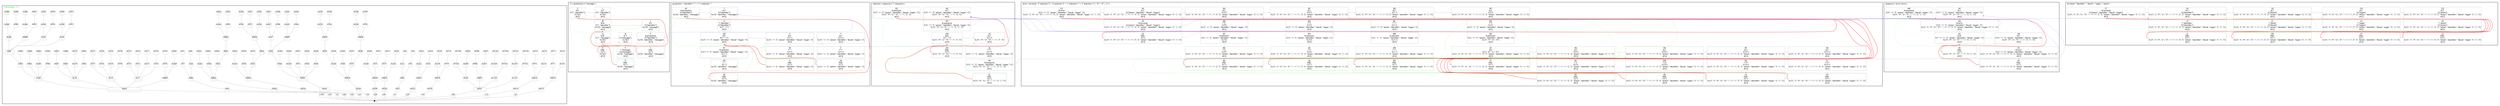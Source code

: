 digraph G {
  fontname = Menlo
  fontsize = 10
  node [fontname = Menlo, fontsize = 10, color = gray, height = 0, width = 0, margin= 0.04]
  edge [fontname = Menlo, fontsize = 10, color = gray, arrowsize = 0.3]
  graph [ranksep = 0.1]
  rankdir = "TB"
  subgraph GSS {
    cluster = true
    label = <↵whitespace··:·/\...> fontcolor = green
    labeljust = l
    node [shape = box, style = rounded, height = 0]
    AD10 [label = <AD10<br/><font color="gray" point-size="8.0"> 11</font>>]
    AD10 -> L8
    AD14 [label = <AD14<br/><font color="gray" point-size="8.0"> 15</font>>]
    AD14 -> L12
    AD18 [label = <AD18<br/><font color="gray" point-size="8.0"> 19</font>>]
    AD18 -> L16
    AD2 [label = <AD2<br/><font color="gray" point-size="8.0"> 3</font>>]
    AD2 -> L0
    AD22 [label = <AD22<br/><font color="gray" point-size="8.0"> 23</font>>]
    AD22 -> L20
    AD26 [label = <AD26<br/><font color="gray" point-size="8.0"> 27</font>>]
    AD26 -> L24
    AD30 [label = <AD30<br/><font color="gray" point-size="8.0"> 31</font>>]
    AD30 -> L28
    AD34 [label = <AD34<br/><font color="gray" point-size="8.0"> 37, 40</font>>]
    AD34 -> L32
    AD43 [label = <AD43<br/><font color="gray" point-size="8.0"> 44, 49, 50, 51</font>>]
    AD43 -> L41
    AD54 [label = <AD54<br/><font color="gray" point-size="8.0"> 55, 59</font>>]
    AD54 -> L52
    AD6 [label = <AD6<br/><font color="gray" point-size="8.0"> 7</font>>]
    AD6 -> L4
    AD62 [label = <AD62<br/><font color="gray" point-size="8.0"> 63, 66</font>>]
    AD62 -> L60
    AD69 [label = <AD69<br/><font color="gray" point-size="8.0"> 70, 72, 73, 74, 76, 77, 78, 80, 81, 82, 84, 85, 94</font>>]
    AD69 -> L67
    AD97 [label = <AD97<br/><font color="gray" point-size="8.0"> 98, 100, 102, 104</font>>]
    AD97 -> L95
    AL101 [label = <AL101<br/><font color="gray" point-size="8.0"> 102</font>>]
    AL101 -> AD97
    AL103 [label = <AL103<br/><font color="gray" point-size="8.0"> 104</font>>]
    AL103 -> AD97
    AL47 [label = <AL47<br/><font color="gray" point-size="8.0"> 48</font>>]
    AL47 -> CE45
    AL71 [label = <AL71<br/><font color="gray" point-size="8.0"> 72, 73, 74</font>>]
    AL71 -> AD69
    AL75 [label = <AL75<br/><font color="gray" point-size="8.0"> 76, 77, 78</font>>]
    AL75 -> AD69
    AL79 [label = <AL79<br/><font color="gray" point-size="8.0"> 80, 81, 82</font>>]
    AL79 -> AD69
    AL83 [label = <AL83<br/><font color="gray" point-size="8.0"> 84, 85, 94</font>>]
    AL83 -> AD69
    AL88 [label = <AL88<br/><font color="gray" point-size="8.0"> 89</font>>]
    AL88 -> CE86
    AL90 [label = <AL90<br/><font color="gray" point-size="8.0"> 91</font>>]
    AL90 -> CE86
    AL92 [label = <AL92<br/><font color="gray" point-size="8.0"> 93</font>>]
    AL92 -> CE86
    AL99 [label = <AL99<br/><font color="gray" point-size="8.0"> 100</font>>]
    AL99 -> AD97
    AM10 [label = <AM10<br/><font color="gray" point-size="8.0"> 11</font>>]
    AM10 -> AD10
    AM14 [label = <AM14<br/><font color="gray" point-size="8.0"> 15</font>>]
    AM14 -> AD14
    AM18 [label = <AM18<br/><font color="gray" point-size="8.0"> 19</font>>]
    AM18 -> AD18
    AM2 [label = <AM2<br/><font color="gray" point-size="8.0"> 3</font>>]
    AM2 -> AD2
    AM22 [label = <AM22<br/><font color="gray" point-size="8.0"> 23</font>>]
    AM22 -> AD22
    AM26 [label = <AM26<br/><font color="gray" point-size="8.0"> 27</font>>]
    AM26 -> AD26
    AM30 [label = <AM30<br/><font color="gray" point-size="8.0"> 31</font>>]
    AM30 -> AD30
    AM34 [label = <AM34<br/><font color="gray" point-size="8.0"> 37, 40</font>>]
    AM34 -> AD34
    AM35 [label = <AM35<br/><font color="gray" point-size="8.0"> 36</font>>]
    AM35 -> BI35
    AM38 [label = <AM38<br/><font color="gray" point-size="8.0"> 39</font>>]
    AM38 -> BI38
    AM43 [label = <AM43<br/><font color="gray" point-size="8.0"> 44, 49, 50, 51</font>>]
    AM43 -> AD43
    AM45 [label = <AM45<br/><font color="gray" point-size="8.0"> 46</font>>]
    AM45 -> CE45
    AM54 [label = <AM54<br/><font color="gray" point-size="8.0"> 55, 59</font>>]
    AM54 -> AD54
    AM56 [label = <AM56<br/><font color="gray" point-size="8.0"> 57, 58</font>>]
    AM56 -> BI56
    AM6 [label = <AM6<br/><font color="gray" point-size="8.0"> 7</font>>]
    AM6 -> AD6
    AM62 [label = <AM62<br/><font color="gray" point-size="8.0"> 63, 66</font>>]
    AM62 -> AD62
    AM64 [label = <AM64<br/><font color="gray" point-size="8.0"> 65</font>>]
    AM64 -> BI64
    AM69 [label = <AM69<br/><font color="gray" point-size="8.0"> 70</font>>]
    AM69 -> AD69
    AM86 [label = <AM86<br/><font color="gray" point-size="8.0"> 87</font>>]
    AM86 -> CE86
    AM97 [label = <AM97<br/><font color="gray" point-size="8.0"> 98</font>>]
    AM97 -> AD97
    AT100 [label = <AT100<br/><font color="gray" point-size="8.0"> </font>>]
    AT100 -> AL99
    AT102 [label = <AT102<br/><font color="gray" point-size="8.0"> </font>>]
    AT102 -> AL101
    AT104 [label = <AT104<br/><font color="gray" point-size="8.0"> </font>>]
    AT104 -> AL103
    AT11 [label = <AT11<br/><font color="gray" point-size="8.0"> </font>>]
    AT11 -> AM10
    AT15 [label = <AT15<br/><font color="gray" point-size="8.0"> </font>>]
    AT15 -> AM14
    AT19 [label = <AT19<br/><font color="gray" point-size="8.0"> </font>>]
    AT19 -> AM18
    AT23 [label = <AT23<br/><font color="gray" point-size="8.0"> </font>>]
    AT23 -> AM22
    AT27 [label = <AT27<br/><font color="gray" point-size="8.0"> </font>>]
    AT27 -> AM26
    AT3 [label = <AT3<br/><font color="gray" point-size="8.0"> </font>>]
    AT3 -> AM2
    AT31 [label = <AT31<br/><font color="gray" point-size="8.0"> </font>>]
    AT31 -> AM30
    AT36 [label = <AT36<br/><font color="gray" point-size="8.0"> </font>>]
    AT36 -> AM35
    AT37 [label = <AT37<br/><font color="gray" point-size="8.0"> 40</font>>]
    AT37 -> AM34
    AT39 [label = <AT39<br/><font color="gray" point-size="8.0"> </font>>]
    AT39 -> AM38
    AT40 [label = <AT40<br/><font color="gray" point-size="8.0"> </font>>]
    AT40 -> AM34
    AT44 [label = <AT44<br/><font color="gray" point-size="8.0"> 49</font>>]
    AT44 -> AM43
    AT46 [label = <AT46<br/><font color="gray" point-size="8.0"> </font>>]
    AT46 -> AM45
    AT48 [label = <AT48<br/><font color="gray" point-size="8.0"> </font>>]
    AT48 -> AL47
    AT49 [label = <AT49<br/><font color="gray" point-size="8.0"> 50</font>>]
    AT49 -> AM43
    AT50 [label = <AT50<br/><font color="gray" point-size="8.0"> 51</font>>]
    AT50 -> AM43
    AT51 [label = <AT51<br/><font color="gray" point-size="8.0"> </font>>]
    AT51 -> AM43
    AT55 [label = <AT55<br/><font color="gray" point-size="8.0"> 59</font>>]
    AT55 -> AM54
    AT57 [label = <AT57<br/><font color="gray" point-size="8.0"> 58</font>>]
    AT57 -> AM56
    AT58 [label = <AT58<br/><font color="gray" point-size="8.0"> </font>>]
    AT58 -> AM56
    AT59 [label = <AT59<br/><font color="gray" point-size="8.0"> </font>>]
    AT59 -> AM54
    AT63 [label = <AT63<br/><font color="gray" point-size="8.0"> 66</font>>]
    AT63 -> AM62
    AT65 [label = <AT65<br/><font color="gray" point-size="8.0"> </font>>]
    AT65 -> AM64
    AT66 [label = <AT66<br/><font color="gray" point-size="8.0"> </font>>]
    AT66 -> AM62
    AT7 [label = <AT7<br/><font color="gray" point-size="8.0"> </font>>]
    AT7 -> AM6
    AT70 [label = <AT70<br/><font color="gray" point-size="8.0"> </font>>]
    AT70 -> AM69
    AT72 [label = <AT72<br/><font color="gray" point-size="8.0"> 73</font>>]
    AT72 -> AL71
    AT73 [label = <AT73<br/><font color="gray" point-size="8.0"> 74</font>>]
    AT73 -> AL71
    AT74 [label = <AT74<br/><font color="gray" point-size="8.0"> </font>>]
    AT74 -> AL71
    AT76 [label = <AT76<br/><font color="gray" point-size="8.0"> 77</font>>]
    AT76 -> AL75
    AT77 [label = <AT77<br/><font color="gray" point-size="8.0"> 78</font>>]
    AT77 -> AL75
    AT78 [label = <AT78<br/><font color="gray" point-size="8.0"> </font>>]
    AT78 -> AL75
    AT80 [label = <AT80<br/><font color="gray" point-size="8.0"> 81</font>>]
    AT80 -> AL79
    AT81 [label = <AT81<br/><font color="gray" point-size="8.0"> 82</font>>]
    AT81 -> AL79
    AT82 [label = <AT82<br/><font color="gray" point-size="8.0"> </font>>]
    AT82 -> AL79
    AT84 [label = <AT84<br/><font color="gray" point-size="8.0"> 85</font>>]
    AT84 -> AL83
    AT85 [label = <AT85<br/><font color="gray" point-size="8.0"> 94</font>>]
    AT85 -> AL83
    AT87 [label = <AT87<br/><font color="gray" point-size="8.0"> </font>>]
    AT87 -> AM86
    AT89 [label = <AT89<br/><font color="gray" point-size="8.0"> </font>>]
    AT89 -> AL88
    AT91 [label = <AT91<br/><font color="gray" point-size="8.0"> </font>>]
    AT91 -> AL90
    AT93 [label = <AT93<br/><font color="gray" point-size="8.0"> </font>>]
    AT93 -> AL92
    AT94 [label = <AT94<br/><font color="gray" point-size="8.0"> </font>>]
    AT94 -> AL83
    AT98 [label = <AT98<br/><font color="gray" point-size="8.0"> </font>>]
    AT98 -> AM97
    AU10 [label = <AU10<br/><font color="gray" point-size="8.0"> 11</font>>]
    AU10 -> AM10
    AU101 [label = <AU101<br/><font color="gray" point-size="8.0"> 102</font>>]
    AU101 -> AL101
    AU103 [label = <AU103<br/><font color="gray" point-size="8.0"> 104</font>>]
    AU103 -> AL103
    AU14 [label = <AU14<br/><font color="gray" point-size="8.0"> 15</font>>]
    AU14 -> AM14
    AU18 [label = <AU18<br/><font color="gray" point-size="8.0"> 19</font>>]
    AU18 -> AM18
    AU2 [label = <AU2<br/><font color="gray" point-size="8.0"> 3</font>>]
    AU2 -> AM2
    AU22 [label = <AU22<br/><font color="gray" point-size="8.0"> 23</font>>]
    AU22 -> AM22
    AU26 [label = <AU26<br/><font color="gray" point-size="8.0"> 27</font>>]
    AU26 -> AM26
    AU30 [label = <AU30<br/><font color="gray" point-size="8.0"> 31</font>>]
    AU30 -> AM30
    AU34 [label = <AU34<br/><font color="gray" point-size="8.0"> 37</font>>]
    AU34 -> AM34
    AU35 [label = <AU35<br/><font color="gray" point-size="8.0"> 36</font>>]
    AU35 -> AM35
    AU38 [label = <AU38<br/><font color="gray" point-size="8.0"> 39</font>>]
    AU38 -> AM38
    AU43 [label = <AU43<br/><font color="gray" point-size="8.0"> 44</font>>]
    AU43 -> AM43
    AU45 [label = <AU45<br/><font color="gray" point-size="8.0"> 46</font>>]
    AU45 -> AM45
    AU47 [label = <AU47<br/><font color="gray" point-size="8.0"> 48</font>>]
    AU47 -> AL47
    AU54 [label = <AU54<br/><font color="gray" point-size="8.0"> 55</font>>]
    AU54 -> AM54
    AU56 [label = <AU56<br/><font color="gray" point-size="8.0"> 57</font>>]
    AU56 -> AM56
    AU6 [label = <AU6<br/><font color="gray" point-size="8.0"> 7</font>>]
    AU6 -> AM6
    AU62 [label = <AU62<br/><font color="gray" point-size="8.0"> 63</font>>]
    AU62 -> AM62
    AU64 [label = <AU64<br/><font color="gray" point-size="8.0"> 65</font>>]
    AU64 -> AM64
    AU69 [label = <AU69<br/><font color="gray" point-size="8.0"> 70</font>>]
    AU69 -> AM69
    AU71 [label = <AU71<br/><font color="gray" point-size="8.0"> 72</font>>]
    AU71 -> AL71
    AU75 [label = <AU75<br/><font color="gray" point-size="8.0"> 76</font>>]
    AU75 -> AL75
    AU79 [label = <AU79<br/><font color="gray" point-size="8.0"> 80</font>>]
    AU79 -> AL79
    AU83 [label = <AU83<br/><font color="gray" point-size="8.0"> 84</font>>]
    AU83 -> AL83
    AU86 [label = <AU86<br/><font color="gray" point-size="8.0"> 87</font>>]
    AU86 -> AM86
    AU88 [label = <AU88<br/><font color="gray" point-size="8.0"> 89</font>>]
    AU88 -> AL88
    AU90 [label = <AU90<br/><font color="gray" point-size="8.0"> 91</font>>]
    AU90 -> AL90
    AU92 [label = <AU92<br/><font color="gray" point-size="8.0"> 93</font>>]
    AU92 -> AL92
    AU97 [label = <AU97<br/><font color="gray" point-size="8.0"> 98</font>>]
    AU97 -> AM97
    AU99 [label = <AU99<br/><font color="gray" point-size="8.0"> 100</font>>]
    AU99 -> AL99
    AZ10 [label = <AZ10<br/><font color="gray" point-size="8.0"> 11</font>>]
    AZ10 -> AU10
    AZ100 [label = <AZ100<br/><font color="gray" point-size="8.0"> </font>>]
    AZ100 -> AT100
    AZ101 [label = <AZ101<br/><font color="gray" point-size="8.0"> 102</font>>]
    AZ101 -> AU101
    AZ102 [label = <AZ102<br/><font color="gray" point-size="8.0"> </font>>]
    AZ102 -> AT102
    AZ103 [label = <AZ103<br/><font color="gray" point-size="8.0"> 104</font>>]
    AZ103 -> AU103
    AZ104 [label = <AZ104<br/><font color="gray" point-size="8.0"> </font>>]
    AZ104 -> AT104
    AZ11 [label = <AZ11<br/><font color="gray" point-size="8.0"> </font>>]
    AZ11 -> AT11
    AZ14 [label = <AZ14<br/><font color="gray" point-size="8.0"> 15</font>>]
    AZ14 -> AU14
    AZ15 [label = <AZ15<br/><font color="gray" point-size="8.0"> </font>>]
    AZ15 -> AT15
    AZ18 [label = <AZ18<br/><font color="gray" point-size="8.0"> 19</font>>]
    AZ18 -> AU18
    AZ19 [label = <AZ19<br/><font color="gray" point-size="8.0"> </font>>]
    AZ19 -> AT19
    AZ2 [label = <AZ2<br/><font color="gray" point-size="8.0"> 3</font>>]
    AZ2 -> AU2
    AZ22 [label = <AZ22<br/><font color="gray" point-size="8.0"> 23</font>>]
    AZ22 -> AU22
    AZ23 [label = <AZ23<br/><font color="gray" point-size="8.0"> </font>>]
    AZ23 -> AT23
    AZ26 [label = <AZ26<br/><font color="gray" point-size="8.0"> 27</font>>]
    AZ26 -> AU26
    AZ27 [label = <AZ27<br/><font color="gray" point-size="8.0"> </font>>]
    AZ27 -> AT27
    AZ3 [label = <AZ3<br/><font color="gray" point-size="8.0"> </font>>]
    AZ3 -> AT3
    AZ30 [label = <AZ30<br/><font color="gray" point-size="8.0"> 31</font>>]
    AZ30 -> AU30
    AZ31 [label = <AZ31<br/><font color="gray" point-size="8.0"> </font>>]
    AZ31 -> AT31
    AZ34 [label = <AZ34<br/><font color="gray" point-size="8.0"> </font>>]
    AZ34 -> AU34
    AZ35 [label = <AZ35<br/><font color="gray" point-size="8.0"> 36</font>>]
    AZ35 -> AU35
    AZ36 [label = <AZ36<br/><font color="gray" point-size="8.0"> </font>>]
    AZ36 -> AT36
    AZ37 [label = <AZ37<br/><font color="gray" point-size="8.0"> </font>>]
    AZ37 -> AT37
    AZ38 [label = <AZ38<br/><font color="gray" point-size="8.0"> 39</font>>]
    AZ38 -> AU38
    AZ39 [label = <AZ39<br/><font color="gray" point-size="8.0"> </font>>]
    AZ39 -> AT39
    AZ40 [label = <AZ40<br/><font color="gray" point-size="8.0"> </font>>]
    AZ40 -> AT40
    AZ43 [label = <AZ43<br/><font color="gray" point-size="8.0"> 44</font>>]
    AZ43 -> AU43
    AZ44 [label = <AZ44<br/><font color="gray" point-size="8.0"> </font>>]
    AZ44 -> AT44
    AZ45 [label = <AZ45<br/><font color="gray" point-size="8.0"> 46</font>>]
    AZ45 -> AU45
    AZ46 [label = <AZ46<br/><font color="gray" point-size="8.0"> </font>>]
    AZ46 -> AT46
    AZ47 [label = <AZ47<br/><font color="gray" point-size="8.0"> 48</font>>]
    AZ47 -> AU47
    AZ48 [label = <AZ48<br/><font color="gray" point-size="8.0"> </font>>]
    AZ48 -> AT48
    AZ49 [label = <AZ49<br/><font color="gray" point-size="8.0"> 50</font>>]
    AZ49 -> AT49
    AZ50 [label = <AZ50<br/><font color="gray" point-size="8.0"> 51</font>>]
    AZ50 -> AT50
    AZ51 [label = <AZ51<br/><font color="gray" point-size="8.0"> </font>>]
    AZ51 -> AT51
    AZ54 [label = <AZ54<br/><font color="gray" point-size="8.0"> 55</font>>]
    AZ54 -> AU54
    AZ55 [label = <AZ55<br/><font color="gray" point-size="8.0"> </font>>]
    AZ55 -> AT55
    AZ56 [label = <AZ56<br/><font color="gray" point-size="8.0"> 57</font>>]
    AZ56 -> AU56
    AZ57 [label = <AZ57<br/><font color="gray" point-size="8.0"> 58</font>>]
    AZ57 -> AT57
    AZ58 [label = <AZ58<br/><font color="gray" point-size="8.0"> </font>>]
    AZ58 -> AT58
    AZ59 [label = <AZ59<br/><font color="gray" point-size="8.0"> </font>>]
    AZ59 -> AT59
    AZ6 [label = <AZ6<br/><font color="gray" point-size="8.0"> 7</font>>]
    AZ6 -> AU6
    AZ62 [label = <AZ62<br/><font color="gray" point-size="8.0"> 63</font>>]
    AZ62 -> AU62
    AZ63 [label = <AZ63<br/><font color="gray" point-size="8.0"> </font>>]
    AZ63 -> AT63
    AZ64 [label = <AZ64<br/><font color="gray" point-size="8.0"> 65</font>>]
    AZ64 -> AU64
    AZ65 [label = <AZ65<br/><font color="gray" point-size="8.0"> </font>>]
    AZ65 -> AT65
    AZ66 [label = <AZ66<br/><font color="gray" point-size="8.0"> </font>>]
    AZ66 -> AT66
    AZ69 [label = <AZ69<br/><font color="gray" point-size="8.0"> 70</font>>]
    AZ69 -> AU69
    AZ7 [label = <AZ7<br/><font color="gray" point-size="8.0"> </font>>]
    AZ7 -> AT7
    AZ70 [label = <AZ70<br/><font color="gray" point-size="8.0"> </font>>]
    AZ70 -> AT70
    AZ71 [label = <AZ71<br/><font color="gray" point-size="8.0"> 72</font>>]
    AZ71 -> AU71
    AZ72 [label = <AZ72<br/><font color="gray" point-size="8.0"> 73</font>>]
    AZ72 -> AT72
    AZ73 [label = <AZ73<br/><font color="gray" point-size="8.0"> 74</font>>]
    AZ73 -> AT73
    AZ74 [label = <AZ74<br/><font color="gray" point-size="8.0"> </font>>]
    AZ74 -> AT74
    AZ75 [label = <AZ75<br/><font color="gray" point-size="8.0"> 76</font>>]
    AZ75 -> AU75
    AZ76 [label = <AZ76<br/><font color="gray" point-size="8.0"> 77</font>>]
    AZ76 -> AT76
    AZ77 [label = <AZ77<br/><font color="gray" point-size="8.0"> 78</font>>]
    AZ77 -> AT77
    AZ78 [label = <AZ78<br/><font color="gray" point-size="8.0"> </font>>]
    AZ78 -> AT78
    AZ79 [label = <AZ79<br/><font color="gray" point-size="8.0"> 80</font>>]
    AZ79 -> AU79
    AZ80 [label = <AZ80<br/><font color="gray" point-size="8.0"> 81</font>>]
    AZ80 -> AT80
    AZ81 [label = <AZ81<br/><font color="gray" point-size="8.0"> 82</font>>]
    AZ81 -> AT81
    AZ82 [label = <AZ82<br/><font color="gray" point-size="8.0"> </font>>]
    AZ82 -> AT82
    AZ83 [label = <AZ83<br/><font color="gray" point-size="8.0"> 84</font>>]
    AZ83 -> AU83
    AZ84 [label = <AZ84<br/><font color="gray" point-size="8.0"> 85</font>>]
    AZ84 -> AT84
    AZ85 [label = <AZ85<br/><font color="gray" point-size="8.0"> </font>>]
    AZ85 -> AT85
    AZ86 [label = <AZ86<br/><font color="gray" point-size="8.0"> 87</font>>]
    AZ86 -> AU86
    AZ87 [label = <AZ87<br/><font color="gray" point-size="8.0"> </font>>]
    AZ87 -> AT87
    AZ88 [label = <AZ88<br/><font color="gray" point-size="8.0"> 89</font>>]
    AZ88 -> AU88
    AZ89 [label = <AZ89<br/><font color="gray" point-size="8.0"> </font>>]
    AZ89 -> AT89
    AZ90 [label = <AZ90<br/><font color="gray" point-size="8.0"> 91</font>>]
    AZ90 -> AU90
    AZ91 [label = <AZ91<br/><font color="gray" point-size="8.0"> </font>>]
    AZ91 -> AT91
    AZ92 [label = <AZ92<br/><font color="gray" point-size="8.0"> 93</font>>]
    AZ92 -> AU92
    AZ93 [label = <AZ93<br/><font color="gray" point-size="8.0"> </font>>]
    AZ93 -> AT93
    AZ94 [label = <AZ94<br/><font color="gray" point-size="8.0"> </font>>]
    AZ94 -> AT94
    AZ97 [label = <AZ97<br/><font color="gray" point-size="8.0"> 98</font>>]
    AZ97 -> AU97
    AZ98 [label = <AZ98<br/><font color="gray" point-size="8.0"> </font>>]
    AZ98 -> AT98
    AZ99 [label = <AZ99<br/><font color="gray" point-size="8.0"> 100</font>>]
    AZ99 -> AU99
    BI35 [label = <BI35<br/><font color="gray" point-size="8.0"> 36</font>>]
    BI35 -> AU34
    BI38 [label = <BI38<br/><font color="gray" point-size="8.0"> 39</font>>]
    BI38 -> AT37
    BI56 [label = <BI56<br/><font color="gray" point-size="8.0"> 57, 58</font>>]
    BI56 -> AT55
    BI64 [label = <BI64<br/><font color="gray" point-size="8.0"> 65</font>>]
    BI64 -> AT63
    CE45 [label = <CE45<br/><font color="gray" point-size="8.0"> 46, 48</font>>]
    CE45 -> AT44
    CE86 [label = <CE86<br/><font color="gray" point-size="8.0"> 87, 89, 91, 93</font>>]
    CE86 -> AT85
    L0 [label = <L0<br/><font color="gray" point-size="8.0"> 4</font>>]
    L0 -> ●○
    L105 [label = <L105<br/><font color="gray" point-size="8.0"> </font>>]
    L105 -> ●○
    L12 [label = <L12<br/><font color="gray" point-size="8.0"> 16</font>>]
    L12 -> ●○
    L16 [label = <L16<br/><font color="gray" point-size="8.0"> 20</font>>]
    L16 -> ●○
    L20 [label = <L20<br/><font color="gray" point-size="8.0"> 24</font>>]
    L20 -> ●○
    L24 [label = <L24<br/><font color="gray" point-size="8.0"> 28</font>>]
    L24 -> ●○
    L28 [label = <L28<br/><font color="gray" point-size="8.0"> 32</font>>]
    L28 -> ●○
    L32 [label = <L32<br/><font color="gray" point-size="8.0"> 41</font>>]
    L32 -> ●○
    L4 [label = <L4<br/><font color="gray" point-size="8.0"> 8</font>>]
    L4 -> ●○
    L41 [label = <L41<br/><font color="gray" point-size="8.0"> 52</font>>]
    L41 -> ●○
    L52 [label = <L52<br/><font color="gray" point-size="8.0"> 60</font>>]
    L52 -> ●○
    L60 [label = <L60<br/><font color="gray" point-size="8.0"> 67</font>>]
    L60 -> ●○
    L67 [label = <L67<br/><font color="gray" point-size="8.0"> 95</font>>]
    L67 -> ●○
    L8 [label = <L8<br/><font color="gray" point-size="8.0"> 12</font>>]
    L8 -> ●○
    L95 [label = <L95<br/><font color="gray" point-size="8.0"> 105</font>>]
    L95 -> ●○
  }
  subgraph clusterS {
    node [shape = box]
    label = <S = { production } { "message" } .>
    labeljust = l
    SR0C0 [label = <S<br/>N S<br/>fi ["", "identifier"]<br/>fo ["$"]<br/>am []>]
    SR0C1 [label = <I<br/>ALT <br/>fi ["", "identifier"]<br/>fo ["$"]<br/>am []>]
    SR1C1 [label = <M<br/>KLN <br/>fi ["", "identifier"]<br/>fo ["$", "message"]<br/>am []>]
    SR2C1 [label = <Q<br/>KLN <br/>fi ["", "message"]<br/>fo ["$"]<br/>am []>]
    SR3C1 [label = <R<br/>END <br/>fi [""]<br/>fo ["$"]<br/>am []>]
    SR2C1 -> SR3C1 [weight=100000000]
    SR2C2 [label = <N<br/>ALT <br/>fi ["message"]<br/>fo ["$"]<br/>am []>]
    SR3C2 [label = <O<br/>T "message"<br/>fi ["message"]<br/>fo ["$", "message"]<br/>am []>]
    SR4C2 [label = <P<br/>END <br/>fi [""]<br/>fo ["$", "message"]<br/>am []>]
    SR3C2 -> SR4C2 [weight=100000000]
    SR2C2 -> SR3C2 [weight=100000000]
    rank = same {SR2C1 -> SR2C2}
    SR1C1 -> SR2C1 [weight=100000000]
    SR1C3 [label = <J<br/>ALT <br/>fi ["identifier"]<br/>fo ["$", "message"]<br/>am []>]
    SR2C3 [label = <K<br/>N production<br/>fi ["identifier"]<br/>fo ["$", "identifier", "message"]<br/>am []>]
    SR3C3 [label = <L<br/>END <br/>fi [""]<br/>fo ["$", "identifier", "message"]<br/>am []>]
    SR2C3 -> SR3C3 [weight=100000000]
    SR1C3 -> SR2C3 [weight=100000000]
    rank = same {SR1C1 -> SR1C3}
    SR0C1 -> SR1C1 [weight=100000000]
    rank = same {SR0C0 -> SR0C1}
    node [style = invis]
    edge [style = invis]
    rank = same {SR0C1 -> SR0C2}
    rank = same {SR0C2 -> SR0C3}
    SR0C0 -> SR1C0 [weight=100000000]
    rank = same {SR1C0 -> SR1C1}
    SR0C3 -> SR1C3 [weight=100000000]
    SR1C0 -> SR2C0 [weight=100000000]
    rank = same {SR2C0 -> SR2C1}
    SR2C0 -> SR3C0 [weight=100000000]
    rank = same {SR3C0 -> SR3C1}
    SR3C0 -> SR4C0 [weight=100000000]
    SR3C1 -> SR4C1 [weight=100000000]
    rank = same {SR4C0 -> SR4C1}
    rank = same {SR4C1 -> SR4C2}
    SR3C3 -> SR4C3 [weight=100000000]
    rank = same {SR4C2 -> SR4C3}
  }
  subgraph clustersequence {
    node [shape = box]
    label = <sequence = term { term } .>
    labeljust = l
    sequenceR0C0 [label = <AW<br/>N sequence<br/>fi ["(", "&lt;", "[", "action", "identifier", "literal", "regex", "{"]<br/>fo [")", ")*", ")+", ")?", ".", "&gt;", "]", "|", "}"]<br/>am []>]
    sequenceR0C1 [label = <AP<br/>ALT <br/>fi ["(", "&lt;", "[", "action", "identifier", "literal", "regex", "{"]<br/>fo [")", ")*", ")+", ")?", ".", "&gt;", "]", "|", "}"]<br/>am []>]
    sequenceR1C1 [label = <AQ<br/>N term<br/>fi ["(", "&lt;", "[", "action", "identifier", "literal", "regex", "{"]<br/>fo ["(", ")", ")*", ")+", ")?", ".", "&lt;", "&gt;", "[", "]", "action", "identifier", "literal", "regex", "{", "|", "}"]<br/>am []>]
    sequenceR2C1 [label = <AU<br/>KLN <br/>fi ["", "(", "&lt;", "[", "action", "identifier", "literal", "regex", "{"]<br/>fo [")", ")*", ")+", ")?", ".", "&gt;", "]", "|", "}"]<br/>am []>]
    sequenceR3C1 [label = <AV<br/>END <br/>fi [""]<br/>fo [")", ")*", ")+", ")?", ".", "&gt;", "]", "|", "}"]<br/>am []>]
    sequenceR2C1 -> sequenceR3C1 [weight=100000000]
    sequenceR2C2 [label = <AR<br/>ALT <br/>fi ["(", "&lt;", "[", "action", "identifier", "literal", "regex", "{"]<br/>fo [")", ")*", ")+", ")?", ".", "&gt;", "]", "|", "}"]<br/>am []>]
    sequenceR3C2 [label = <AS<br/>N term<br/>fi ["(", "&lt;", "[", "action", "identifier", "literal", "regex", "{"]<br/>fo ["(", ")", ")*", ")+", ")?", ".", "&lt;", "&gt;", "[", "]", "action", "identifier", "literal", "regex", "{", "|", "}"]<br/>am []>]
    sequenceR4C2 [label = <AT<br/>END <br/>fi [""]<br/>fo ["(", ")", ")*", ")+", ")?", ".", "&lt;", "&gt;", "[", "]", "action", "identifier", "literal", "regex", "{", "|", "}"]<br/>am []>]
    sequenceR3C2 -> sequenceR4C2 [weight=100000000]
    sequenceR2C2 -> sequenceR3C2 [weight=100000000]
    rank = same {sequenceR2C1 -> sequenceR2C2}
    sequenceR1C1 -> sequenceR2C1 [weight=100000000]
    sequenceR0C1 -> sequenceR1C1 [weight=100000000]
    rank = same {sequenceR0C0 -> sequenceR0C1}
    node [style = invis]
    edge [style = invis]
    rank = same {sequenceR0C1 -> sequenceR0C2}
    sequenceR0C0 -> sequenceR1C0 [weight=100000000]
    rank = same {sequenceR1C0 -> sequenceR1C1}
    sequenceR0C2 -> sequenceR1C2 [weight=100000000]
    rank = same {sequenceR1C1 -> sequenceR1C2}
    sequenceR1C0 -> sequenceR2C0 [weight=100000000]
    rank = same {sequenceR2C0 -> sequenceR2C1}
    sequenceR1C2 -> sequenceR2C2 [weight=100000000]
    sequenceR2C0 -> sequenceR3C0 [weight=100000000]
    rank = same {sequenceR3C0 -> sequenceR3C1}
    sequenceR3C0 -> sequenceR4C0 [weight=100000000]
    sequenceR3C1 -> sequenceR4C1 [weight=100000000]
    rank = same {sequenceR4C0 -> sequenceR4C1}
    rank = same {sequenceR4C1 -> sequenceR4C2}
  }
  subgraph clusterproduction {
    node [shape = box]
    label = <production = "identifier" ( ":" | "=" ) selection "." .>
    labeljust = l
    productionR0C0 [label = <AF<br/>N production<br/>fi ["identifier"]<br/>fo ["$", "identifier", "message"]<br/>am []>]
    productionR0C1 [label = <T<br/>ALT <br/>fi ["identifier"]<br/>fo ["$", "identifier", "message"]<br/>am []>]
    productionR1C1 [label = <U<br/>T "identifier"<br/>fi ["identifier"]<br/>fo [":", "="]<br/>am []>]
    productionR2C1 [label = <AB<br/>DO <br/>fi [":", "="]<br/>fo ["(", "&lt;", "[", "action", "identifier", "literal", "regex", "{"]<br/>am []>]
    productionR3C1 [label = <AC<br/>N selection<br/>fi ["(", "&lt;", "[", "action", "identifier", "literal", "regex", "{"]<br/>fo ["."]<br/>am []>]
    productionR4C1 [label = <AD<br/>T "."<br/>fi ["."]<br/>fo ["$", "identifier", "message"]<br/>am []>]
    productionR5C1 [label = <AE<br/>END <br/>fi [""]<br/>fo ["$", "identifier", "message"]<br/>am []>]
    productionR4C1 -> productionR5C1 [weight=100000000]
    productionR3C1 -> productionR4C1 [weight=100000000]
    productionR2C1 -> productionR3C1 [weight=100000000]
    productionR2C2 [label = <V<br/>ALT <br/>fi [":"]<br/>fo ["(", "&lt;", "[", "action", "identifier", "literal", "regex", "{"]<br/>am []>]
    productionR3C2 [label = <W<br/>T ":"<br/>fi [":"]<br/>fo ["(", "&lt;", "[", "action", "identifier", "literal", "regex", "{"]<br/>am []>]
    productionR4C2 [label = <X<br/>END <br/>fi [""]<br/>fo ["(", "&lt;", "[", "action", "identifier", "literal", "regex", "{"]<br/>am []>]
    productionR3C2 -> productionR4C2 [weight=100000000]
    productionR2C2 -> productionR3C2 [weight=100000000]
    productionR2C3 [label = <Y<br/>ALT <br/>fi ["="]<br/>fo ["(", "&lt;", "[", "action", "identifier", "literal", "regex", "{"]<br/>am []>]
    productionR3C3 [label = <Z<br/>T "="<br/>fi ["="]<br/>fo ["(", "&lt;", "[", "action", "identifier", "literal", "regex", "{"]<br/>am []>]
    productionR4C3 [label = <AA<br/>END <br/>fi [""]<br/>fo ["(", "&lt;", "[", "action", "identifier", "literal", "regex", "{"]<br/>am []>]
    productionR3C3 -> productionR4C3 [weight=100000000]
    productionR2C3 -> productionR3C3 [weight=100000000]
    rank = same {productionR2C2 -> productionR2C3}
    rank = same {productionR2C1 -> productionR2C2}
    productionR1C1 -> productionR2C1 [weight=100000000]
    productionR0C1 -> productionR1C1 [weight=100000000]
    rank = same {productionR0C0 -> productionR0C1}
    node [style = invis]
    edge [style = invis]
    rank = same {productionR0C1 -> productionR0C2}
    rank = same {productionR0C2 -> productionR0C3}
    productionR0C0 -> productionR1C0 [weight=100000000]
    rank = same {productionR1C0 -> productionR1C1}
    productionR0C2 -> productionR1C2 [weight=100000000]
    rank = same {productionR1C1 -> productionR1C2}
    productionR0C3 -> productionR1C3 [weight=100000000]
    rank = same {productionR1C2 -> productionR1C3}
    productionR1C0 -> productionR2C0 [weight=100000000]
    rank = same {productionR2C0 -> productionR2C1}
    productionR1C2 -> productionR2C2 [weight=100000000]
    productionR1C3 -> productionR2C3 [weight=100000000]
    productionR2C0 -> productionR3C0 [weight=100000000]
    rank = same {productionR3C0 -> productionR3C1}
    productionR3C0 -> productionR4C0 [weight=100000000]
    rank = same {productionR4C0 -> productionR4C1}
    productionR4C0 -> productionR5C0 [weight=100000000]
    rank = same {productionR5C0 -> productionR5C1}
    productionR4C2 -> productionR5C2 [weight=100000000]
    rank = same {productionR5C1 -> productionR5C2}
    productionR4C3 -> productionR5C3 [weight=100000000]
    rank = same {productionR5C2 -> productionR5C3}
  }
  subgraph clusterselection {
    node [shape = box]
    label = <selection = sequence { "|" sequence } .>
    labeljust = l
    selectionR0C0 [label = <AO<br/>N selection<br/>fi ["(", "&lt;", "[", "action", "identifier", "literal", "regex", "{"]<br/>fo [")", ")*", ")+", ")?", ".", "&gt;", "]", "}"]<br/>am []>]
    selectionR0C1 [label = <AG<br/>ALT <br/>fi ["(", "&lt;", "[", "action", "identifier", "literal", "regex", "{"]<br/>fo [")", ")*", ")+", ")?", ".", "&gt;", "]", "}"]<br/>am []>]
    selectionR1C1 [label = <AH<br/>N sequence<br/>fi ["(", "&lt;", "[", "action", "identifier", "literal", "regex", "{"]<br/>fo [")", ")*", ")+", ")?", ".", "&gt;", "]", "|", "}"]<br/>am []>]
    selectionR2C1 [label = <AM<br/>KLN <br/>fi ["", "|"]<br/>fo [")", ")*", ")+", ")?", ".", "&gt;", "]", "}"]<br/>am []>]
    selectionR3C1 [label = <AN<br/>END <br/>fi [""]<br/>fo [")", ")*", ")+", ")?", ".", "&gt;", "]", "}"]<br/>am []>]
    selectionR2C1 -> selectionR3C1 [weight=100000000]
    selectionR2C2 [label = <AI<br/>ALT <br/>fi ["|"]<br/>fo [")", ")*", ")+", ")?", ".", "&gt;", "]", "}"]<br/>am []>]
    selectionR3C2 [label = <AJ<br/>T "|"<br/>fi ["|"]<br/>fo ["(", "&lt;", "[", "action", "identifier", "literal", "regex", "{"]<br/>am []>]
    selectionR4C2 [label = <AK<br/>N sequence<br/>fi ["(", "&lt;", "[", "action", "identifier", "literal", "regex", "{"]<br/>fo [")", ")*", ")+", ")?", ".", "&gt;", "]", "|", "}"]<br/>am []>]
    selectionR5C2 [label = <AL<br/>END <br/>fi [""]<br/>fo [")", ")*", ")+", ")?", ".", "&gt;", "]", "|", "}"]<br/>am []>]
    selectionR4C2 -> selectionR5C2 [weight=100000000]
    selectionR3C2 -> selectionR4C2 [weight=100000000]
    selectionR2C2 -> selectionR3C2 [weight=100000000]
    rank = same {selectionR2C1 -> selectionR2C2}
    selectionR1C1 -> selectionR2C1 [weight=100000000]
    selectionR0C1 -> selectionR1C1 [weight=100000000]
    rank = same {selectionR0C0 -> selectionR0C1}
    node [style = invis]
    edge [style = invis]
    rank = same {selectionR0C1 -> selectionR0C2}
    selectionR0C0 -> selectionR1C0 [weight=100000000]
    rank = same {selectionR1C0 -> selectionR1C1}
    selectionR0C2 -> selectionR1C2 [weight=100000000]
    rank = same {selectionR1C1 -> selectionR1C2}
    selectionR1C0 -> selectionR2C0 [weight=100000000]
    rank = same {selectionR2C0 -> selectionR2C1}
    selectionR1C2 -> selectionR2C2 [weight=100000000]
    selectionR2C0 -> selectionR3C0 [weight=100000000]
    rank = same {selectionR3C0 -> selectionR3C1}
    selectionR3C0 -> selectionR4C0 [weight=100000000]
    selectionR3C1 -> selectionR4C1 [weight=100000000]
    rank = same {selectionR4C0 -> selectionR4C1}
    rank = same {selectionR4C1 -> selectionR4C2}
    selectionR4C0 -> selectionR5C0 [weight=100000000]
    selectionR4C1 -> selectionR5C1 [weight=100000000]
    rank = same {selectionR5C0 -> selectionR5C1}
    rank = same {selectionR5C1 -> selectionR5C2}
  }
  subgraph clusterterm {
    node [shape = box]
    label = <term = terminal | "[" selection "]" | "{" selection "}" | "&lt;" selection "&gt;" | "(" selection ( ")" | ")?" | ")*" | ")+" ) .>
    labeljust = l
    termR0C0 [label = <CG<br/>N term<br/>fi ["(", "&lt;", "[", "action", "identifier", "literal", "regex", "{"]<br/>fo ["(", ")", ")*", ")+", ")?", ".", "&lt;", "&gt;", "[", "]", "action", "identifier", "literal", "regex", "{", "|", "}"]<br/>am []>]
    termR0C1 [label = <AX<br/>ALT <br/>fi ["action", "identifier", "literal", "regex"]<br/>fo ["(", ")", ")*", ")+", ")?", ".", "&lt;", "&gt;", "[", "]", "action", "identifier", "literal", "regex", "{", "|", "}"]<br/>am []>]
    termR1C1 [label = <AY<br/>N terminal<br/>fi ["action", "identifier", "literal", "regex"]<br/>fo ["(", ")", ")*", ")+", ")?", ".", "&lt;", "&gt;", "[", "]", "action", "identifier", "literal", "regex", "{", "|", "}"]<br/>am []>]
    termR2C1 [label = <AZ<br/>END <br/>fi [""]<br/>fo ["(", ")", ")*", ")+", ")?", ".", "&lt;", "&gt;", "[", "]", "action", "identifier", "literal", "regex", "{", "|", "}"]<br/>am []>]
    termR1C1 -> termR2C1 [weight=100000000]
    termR0C1 -> termR1C1 [weight=100000000]
    termR0C2 [label = <BA<br/>ALT <br/>fi ["["]<br/>fo ["(", ")", ")*", ")+", ")?", ".", "&lt;", "&gt;", "[", "]", "action", "identifier", "literal", "regex", "{", "|", "}"]<br/>am []>]
    termR1C2 [label = <BB<br/>T "["<br/>fi ["["]<br/>fo ["(", "&lt;", "[", "action", "identifier", "literal", "regex", "{"]<br/>am []>]
    termR2C2 [label = <BC<br/>N selection<br/>fi ["(", "&lt;", "[", "action", "identifier", "literal", "regex", "{"]<br/>fo ["]"]<br/>am []>]
    termR3C2 [label = <BD<br/>T "]"<br/>fi ["]"]<br/>fo ["(", ")", ")*", ")+", ")?", ".", "&lt;", "&gt;", "[", "]", "action", "identifier", "literal", "regex", "{", "|", "}"]<br/>am []>]
    termR4C2 [label = <BE<br/>END <br/>fi [""]<br/>fo ["(", ")", ")*", ")+", ")?", ".", "&lt;", "&gt;", "[", "]", "action", "identifier", "literal", "regex", "{", "|", "}"]<br/>am []>]
    termR3C2 -> termR4C2 [weight=100000000]
    termR2C2 -> termR3C2 [weight=100000000]
    termR1C2 -> termR2C2 [weight=100000000]
    termR0C2 -> termR1C2 [weight=100000000]
    termR0C3 [label = <BF<br/>ALT <br/>fi ["{"]<br/>fo ["(", ")", ")*", ")+", ")?", ".", "&lt;", "&gt;", "[", "]", "action", "identifier", "literal", "regex", "{", "|", "}"]<br/>am []>]
    termR1C3 [label = <BG<br/>T "{"<br/>fi ["{"]<br/>fo ["(", "&lt;", "[", "action", "identifier", "literal", "regex", "{"]<br/>am []>]
    termR2C3 [label = <BH<br/>N selection<br/>fi ["(", "&lt;", "[", "action", "identifier", "literal", "regex", "{"]<br/>fo ["}"]<br/>am []>]
    termR3C3 [label = <BI<br/>T "}"<br/>fi ["}"]<br/>fo ["(", ")", ")*", ")+", ")?", ".", "&lt;", "&gt;", "[", "]", "action", "identifier", "literal", "regex", "{", "|", "}"]<br/>am []>]
    termR4C3 [label = <BJ<br/>END <br/>fi [""]<br/>fo ["(", ")", ")*", ")+", ")?", ".", "&lt;", "&gt;", "[", "]", "action", "identifier", "literal", "regex", "{", "|", "}"]<br/>am []>]
    termR3C3 -> termR4C3 [weight=100000000]
    termR2C3 -> termR3C3 [weight=100000000]
    termR1C3 -> termR2C3 [weight=100000000]
    termR0C3 -> termR1C3 [weight=100000000]
    termR0C4 [label = <BK<br/>ALT <br/>fi ["&lt;"]<br/>fo ["(", ")", ")*", ")+", ")?", ".", "&lt;", "&gt;", "[", "]", "action", "identifier", "literal", "regex", "{", "|", "}"]<br/>am []>]
    termR1C4 [label = <BL<br/>T "&lt;"<br/>fi ["&lt;"]<br/>fo ["(", "&lt;", "[", "action", "identifier", "literal", "regex", "{"]<br/>am []>]
    termR2C4 [label = <BM<br/>N selection<br/>fi ["(", "&lt;", "[", "action", "identifier", "literal", "regex", "{"]<br/>fo ["&gt;"]<br/>am []>]
    termR3C4 [label = <BN<br/>T "&gt;"<br/>fi ["&gt;"]<br/>fo ["(", ")", ")*", ")+", ")?", ".", "&lt;", "&gt;", "[", "]", "action", "identifier", "literal", "regex", "{", "|", "}"]<br/>am []>]
    termR4C4 [label = <BO<br/>END <br/>fi [""]<br/>fo ["(", ")", ")*", ")+", ")?", ".", "&lt;", "&gt;", "[", "]", "action", "identifier", "literal", "regex", "{", "|", "}"]<br/>am []>]
    termR3C4 -> termR4C4 [weight=100000000]
    termR2C4 -> termR3C4 [weight=100000000]
    termR1C4 -> termR2C4 [weight=100000000]
    termR0C4 -> termR1C4 [weight=100000000]
    termR0C5 [label = <BP<br/>ALT <br/>fi ["("]<br/>fo ["(", ")", ")*", ")+", ")?", ".", "&lt;", "&gt;", "[", "]", "action", "identifier", "literal", "regex", "{", "|", "}"]<br/>am []>]
    termR1C5 [label = <BQ<br/>T "("<br/>fi ["("]<br/>fo ["(", "&lt;", "[", "action", "identifier", "literal", "regex", "{"]<br/>am []>]
    termR2C5 [label = <BR<br/>N selection<br/>fi ["(", "&lt;", "[", "action", "identifier", "literal", "regex", "{"]<br/>fo [")", ")*", ")+", ")?"]<br/>am []>]
    termR3C5 [label = <CE<br/>DO <br/>fi [")", ")*", ")+", ")?"]<br/>fo ["(", ")", ")*", ")+", ")?", ".", "&lt;", "&gt;", "[", "]", "action", "identifier", "literal", "regex", "{", "|", "}"]<br/>am []>]
    termR4C5 [label = <CF<br/>END <br/>fi [""]<br/>fo ["(", ")", ")*", ")+", ")?", ".", "&lt;", "&gt;", "[", "]", "action", "identifier", "literal", "regex", "{", "|", "}"]<br/>am []>]
    termR3C5 -> termR4C5 [weight=100000000]
    termR3C6 [label = <BS<br/>ALT <br/>fi [")"]<br/>fo ["(", ")", ")*", ")+", ")?", ".", "&lt;", "&gt;", "[", "]", "action", "identifier", "literal", "regex", "{", "|", "}"]<br/>am []>]
    termR4C6 [label = <BT<br/>T ")"<br/>fi [")"]<br/>fo ["(", ")", ")*", ")+", ")?", ".", "&lt;", "&gt;", "[", "]", "action", "identifier", "literal", "regex", "{", "|", "}"]<br/>am []>]
    termR5C6 [label = <BU<br/>END <br/>fi [""]<br/>fo ["(", ")", ")*", ")+", ")?", ".", "&lt;", "&gt;", "[", "]", "action", "identifier", "literal", "regex", "{", "|", "}"]<br/>am []>]
    termR4C6 -> termR5C6 [weight=100000000]
    termR3C6 -> termR4C6 [weight=100000000]
    termR3C7 [label = <BV<br/>ALT <br/>fi [")?"]<br/>fo ["(", ")", ")*", ")+", ")?", ".", "&lt;", "&gt;", "[", "]", "action", "identifier", "literal", "regex", "{", "|", "}"]<br/>am []>]
    termR4C7 [label = <BW<br/>T ")?"<br/>fi [")?"]<br/>fo ["(", ")", ")*", ")+", ")?", ".", "&lt;", "&gt;", "[", "]", "action", "identifier", "literal", "regex", "{", "|", "}"]<br/>am []>]
    termR5C7 [label = <BX<br/>END <br/>fi [""]<br/>fo ["(", ")", ")*", ")+", ")?", ".", "&lt;", "&gt;", "[", "]", "action", "identifier", "literal", "regex", "{", "|", "}"]<br/>am []>]
    termR4C7 -> termR5C7 [weight=100000000]
    termR3C7 -> termR4C7 [weight=100000000]
    termR3C8 [label = <BY<br/>ALT <br/>fi [")*"]<br/>fo ["(", ")", ")*", ")+", ")?", ".", "&lt;", "&gt;", "[", "]", "action", "identifier", "literal", "regex", "{", "|", "}"]<br/>am []>]
    termR4C8 [label = <BZ<br/>T ")*"<br/>fi [")*"]<br/>fo ["(", ")", ")*", ")+", ")?", ".", "&lt;", "&gt;", "[", "]", "action", "identifier", "literal", "regex", "{", "|", "}"]<br/>am []>]
    termR5C8 [label = <CA<br/>END <br/>fi [""]<br/>fo ["(", ")", ")*", ")+", ")?", ".", "&lt;", "&gt;", "[", "]", "action", "identifier", "literal", "regex", "{", "|", "}"]<br/>am []>]
    termR4C8 -> termR5C8 [weight=100000000]
    termR3C8 -> termR4C8 [weight=100000000]
    termR3C9 [label = <CB<br/>ALT <br/>fi [")+"]<br/>fo ["(", ")", ")*", ")+", ")?", ".", "&lt;", "&gt;", "[", "]", "action", "identifier", "literal", "regex", "{", "|", "}"]<br/>am []>]
    termR4C9 [label = <CC<br/>T ")+"<br/>fi [")+"]<br/>fo ["(", ")", ")*", ")+", ")?", ".", "&lt;", "&gt;", "[", "]", "action", "identifier", "literal", "regex", "{", "|", "}"]<br/>am []>]
    termR5C9 [label = <CD<br/>END <br/>fi [""]<br/>fo ["(", ")", ")*", ")+", ")?", ".", "&lt;", "&gt;", "[", "]", "action", "identifier", "literal", "regex", "{", "|", "}"]<br/>am []>]
    termR4C9 -> termR5C9 [weight=100000000]
    termR3C9 -> termR4C9 [weight=100000000]
    rank = same {termR3C8 -> termR3C9}
    rank = same {termR3C7 -> termR3C8}
    rank = same {termR3C6 -> termR3C7}
    rank = same {termR3C5 -> termR3C6}
    termR2C5 -> termR3C5 [weight=100000000]
    termR1C5 -> termR2C5 [weight=100000000]
    termR0C5 -> termR1C5 [weight=100000000]
    rank = same {termR0C4 -> termR0C5}
    rank = same {termR0C3 -> termR0C4}
    rank = same {termR0C2 -> termR0C3}
    rank = same {termR0C1 -> termR0C2}
    rank = same {termR0C0 -> termR0C1}
    node [style = invis]
    edge [style = invis]
    rank = same {termR0C5 -> termR0C6}
    rank = same {termR0C6 -> termR0C7}
    rank = same {termR0C7 -> termR0C8}
    rank = same {termR0C8 -> termR0C9}
    termR0C0 -> termR1C0 [weight=100000000]
    rank = same {termR1C0 -> termR1C1}
    termR0C6 -> termR1C6 [weight=100000000]
    rank = same {termR1C5 -> termR1C6}
    termR0C7 -> termR1C7 [weight=100000000]
    rank = same {termR1C6 -> termR1C7}
    termR0C8 -> termR1C8 [weight=100000000]
    rank = same {termR1C7 -> termR1C8}
    termR0C9 -> termR1C9 [weight=100000000]
    rank = same {termR1C8 -> termR1C9}
    termR1C0 -> termR2C0 [weight=100000000]
    rank = same {termR2C0 -> termR2C1}
    termR1C6 -> termR2C6 [weight=100000000]
    rank = same {termR2C5 -> termR2C6}
    termR1C7 -> termR2C7 [weight=100000000]
    rank = same {termR2C6 -> termR2C7}
    termR1C8 -> termR2C8 [weight=100000000]
    rank = same {termR2C7 -> termR2C8}
    termR1C9 -> termR2C9 [weight=100000000]
    rank = same {termR2C8 -> termR2C9}
    termR2C0 -> termR3C0 [weight=100000000]
    termR2C1 -> termR3C1 [weight=100000000]
    rank = same {termR3C0 -> termR3C1}
    rank = same {termR3C1 -> termR3C2}
    termR2C6 -> termR3C6 [weight=100000000]
    termR2C7 -> termR3C7 [weight=100000000]
    termR2C8 -> termR3C8 [weight=100000000]
    termR2C9 -> termR3C9 [weight=100000000]
    termR3C0 -> termR4C0 [weight=100000000]
    termR3C1 -> termR4C1 [weight=100000000]
    rank = same {termR4C0 -> termR4C1}
    rank = same {termR4C1 -> termR4C2}
    termR4C0 -> termR5C0 [weight=100000000]
    termR4C1 -> termR5C1 [weight=100000000]
    rank = same {termR5C0 -> termR5C1}
    termR4C2 -> termR5C2 [weight=100000000]
    rank = same {termR5C1 -> termR5C2}
    termR4C3 -> termR5C3 [weight=100000000]
    rank = same {termR5C2 -> termR5C3}
    termR4C4 -> termR5C4 [weight=100000000]
    rank = same {termR5C3 -> termR5C4}
    termR4C5 -> termR5C5 [weight=100000000]
    rank = same {termR5C4 -> termR5C5}
    rank = same {termR5C5 -> termR5C6}
  }
  subgraph clusterterminal {
    node [shape = box]
    label = <terminal = "identifier" | "literal" | "regex" | "action" .>
    labeljust = l
    terminalR0C0 [label = <CT<br/>N terminal<br/>fi ["action", "identifier", "literal", "regex"]<br/>fo ["(", ")", ")*", ")+", ")?", ".", "&lt;", "&gt;", "[", "]", "action", "identifier", "literal", "regex", "{", "|", "}"]<br/>am []>]
    terminalR0C1 [label = <CH<br/>ALT <br/>fi ["identifier"]<br/>fo ["(", ")", ")*", ")+", ")?", ".", "&lt;", "&gt;", "[", "]", "action", "identifier", "literal", "regex", "{", "|", "}"]<br/>am []>]
    terminalR1C1 [label = <CI<br/>T "identifier"<br/>fi ["identifier"]<br/>fo ["(", ")", ")*", ")+", ")?", ".", "&lt;", "&gt;", "[", "]", "action", "identifier", "literal", "regex", "{", "|", "}"]<br/>am []>]
    terminalR2C1 [label = <CJ<br/>END <br/>fi [""]<br/>fo ["(", ")", ")*", ")+", ")?", ".", "&lt;", "&gt;", "[", "]", "action", "identifier", "literal", "regex", "{", "|", "}"]<br/>am []>]
    terminalR1C1 -> terminalR2C1 [weight=100000000]
    terminalR0C1 -> terminalR1C1 [weight=100000000]
    terminalR0C2 [label = <CK<br/>ALT <br/>fi ["literal"]<br/>fo ["(", ")", ")*", ")+", ")?", ".", "&lt;", "&gt;", "[", "]", "action", "identifier", "literal", "regex", "{", "|", "}"]<br/>am []>]
    terminalR1C2 [label = <CL<br/>T "literal"<br/>fi ["literal"]<br/>fo ["(", ")", ")*", ")+", ")?", ".", "&lt;", "&gt;", "[", "]", "action", "identifier", "literal", "regex", "{", "|", "}"]<br/>am []>]
    terminalR2C2 [label = <CM<br/>END <br/>fi [""]<br/>fo ["(", ")", ")*", ")+", ")?", ".", "&lt;", "&gt;", "[", "]", "action", "identifier", "literal", "regex", "{", "|", "}"]<br/>am []>]
    terminalR1C2 -> terminalR2C2 [weight=100000000]
    terminalR0C2 -> terminalR1C2 [weight=100000000]
    terminalR0C3 [label = <CN<br/>ALT <br/>fi ["regex"]<br/>fo ["(", ")", ")*", ")+", ")?", ".", "&lt;", "&gt;", "[", "]", "action", "identifier", "literal", "regex", "{", "|", "}"]<br/>am []>]
    terminalR1C3 [label = <CO<br/>T "regex"<br/>fi ["regex"]<br/>fo ["(", ")", ")*", ")+", ")?", ".", "&lt;", "&gt;", "[", "]", "action", "identifier", "literal", "regex", "{", "|", "}"]<br/>am []>]
    terminalR2C3 [label = <CP<br/>END <br/>fi [""]<br/>fo ["(", ")", ")*", ")+", ")?", ".", "&lt;", "&gt;", "[", "]", "action", "identifier", "literal", "regex", "{", "|", "}"]<br/>am []>]
    terminalR1C3 -> terminalR2C3 [weight=100000000]
    terminalR0C3 -> terminalR1C3 [weight=100000000]
    terminalR0C4 [label = <CQ<br/>ALT <br/>fi ["action"]<br/>fo ["(", ")", ")*", ")+", ")?", ".", "&lt;", "&gt;", "[", "]", "action", "identifier", "literal", "regex", "{", "|", "}"]<br/>am []>]
    terminalR1C4 [label = <CR<br/>T "action"<br/>fi ["action"]<br/>fo ["(", ")", ")*", ")+", ")?", ".", "&lt;", "&gt;", "[", "]", "action", "identifier", "literal", "regex", "{", "|", "}"]<br/>am []>]
    terminalR2C4 [label = <CS<br/>END <br/>fi [""]<br/>fo ["(", ")", ")*", ")+", ")?", ".", "&lt;", "&gt;", "[", "]", "action", "identifier", "literal", "regex", "{", "|", "}"]<br/>am []>]
    terminalR1C4 -> terminalR2C4 [weight=100000000]
    terminalR0C4 -> terminalR1C4 [weight=100000000]
    rank = same {terminalR0C3 -> terminalR0C4}
    rank = same {terminalR0C2 -> terminalR0C3}
    rank = same {terminalR0C1 -> terminalR0C2}
    rank = same {terminalR0C0 -> terminalR0C1}
    node [style = invis]
    edge [style = invis]
    terminalR0C0 -> terminalR1C0 [weight=100000000]
    rank = same {terminalR1C0 -> terminalR1C1}
    terminalR1C0 -> terminalR2C0 [weight=100000000]
    rank = same {terminalR2C0 -> terminalR2C1}
  }
  SR3C1:w -> SR0C0:s [style = solid, color = red, constraint = false]
  SR4C2:w -> SR2C1:s [style = solid, color = red, constraint = false]
  SR3C3:w -> SR1C1:s [style = solid, color = red, constraint = false]
  sequenceR3C1:w -> sequenceR0C0:s [style = solid, color = red, constraint = false]
  sequenceR4C2:w -> sequenceR2C1:s [style = solid, color = red, constraint = false]
  productionR5C1:w -> productionR0C0:s [style = solid, color = red, constraint = false]
  productionR4C2:w -> productionR2C1:s [style = solid, color = red, constraint = false]
  productionR4C3:w -> productionR2C1:s [style = solid, color = red, constraint = false]
  selectionR3C1:w -> selectionR0C0:s [style = solid, color = red, constraint = false]
  selectionR5C2:w -> selectionR2C1:s [style = solid, color = red, constraint = false]
  termR2C1:w -> termR0C0:s [style = solid, color = red, constraint = false]
  termR4C2:w -> termR0C0:s [style = solid, color = red, constraint = false]
  termR4C3:w -> termR0C0:s [style = solid, color = red, constraint = false]
  termR4C4:w -> termR0C0:s [style = solid, color = red, constraint = false]
  termR4C5:w -> termR0C0:s [style = solid, color = red, constraint = false]
  termR5C6:w -> termR3C5:s [style = solid, color = red, constraint = false]
  termR5C7:w -> termR3C5:s [style = solid, color = red, constraint = false]
  termR5C8:w -> termR3C5:s [style = solid, color = red, constraint = false]
  termR5C9:w -> termR3C5:s [style = solid, color = red, constraint = false]
  terminalR2C1:w -> terminalR0C0:s [style = solid, color = red, constraint = false]
  terminalR2C2:w -> terminalR0C0:s [style = solid, color = red, constraint = false]
  terminalR2C3:w -> terminalR0C0:s [style = solid, color = red, constraint = false]
  terminalR2C4:w -> terminalR0C0:s [style = solid, color = red, constraint = false]
  SR3C1:e -> SR0C1 [style = dotted, color = green, constraint = false]
  SR4C2:e -> SR2C2 [style = dotted, color = green, constraint = false]
  SR3C3:e -> SR1C3 [style = dotted, color = green, constraint = false]
  sequenceR3C1:e -> sequenceR0C1 [style = dotted, color = green, constraint = false]
  sequenceR4C2:e -> sequenceR2C2 [style = dotted, color = green, constraint = false]
  productionR5C1:e -> productionR0C1 [style = dotted, color = green, constraint = false]
  productionR4C2:e -> productionR2C2 [style = dotted, color = green, constraint = false]
  productionR4C3:e -> productionR2C3 [style = dotted, color = green, constraint = false]
  selectionR3C1:e -> selectionR0C1 [style = dotted, color = green, constraint = false]
  selectionR5C2:e -> selectionR2C2 [style = dotted, color = green, constraint = false]
  termR2C1:e -> termR0C1 [style = dotted, color = green, constraint = false]
  termR4C2:e -> termR0C2 [style = dotted, color = green, constraint = false]
  termR4C3:e -> termR0C3 [style = dotted, color = green, constraint = false]
  termR4C4:e -> termR0C4 [style = dotted, color = green, constraint = false]
  termR4C5:e -> termR0C5 [style = dotted, color = green, constraint = false]
  termR5C6:e -> termR3C6 [style = dotted, color = green, constraint = false]
  termR5C7:e -> termR3C7 [style = dotted, color = green, constraint = false]
  termR5C8:e -> termR3C8 [style = dotted, color = green, constraint = false]
  termR5C9:e -> termR3C9 [style = dotted, color = green, constraint = false]
  terminalR2C1:e -> terminalR0C1 [style = dotted, color = green, constraint = false]
  terminalR2C2:e -> terminalR0C2 [style = dotted, color = green, constraint = false]
  terminalR2C3:e -> terminalR0C3 [style = dotted, color = green, constraint = false]
  terminalR2C4:e -> terminalR0C4 [style = dotted, color = green, constraint = false]
  SR2C3:e -> productionR0C1 [style = dotted, color = blue, constraint = false]
  sequenceR3C2:e -> termR0C1 [style = dotted, color = blue, constraint = false]
  sequenceR1C1:e -> termR0C1 [style = dotted, color = blue, constraint = false]
  productionR3C1:e -> selectionR0C1 [style = dotted, color = blue, constraint = false]
  selectionR4C2:e -> sequenceR0C1 [style = dotted, color = blue, constraint = false]
  selectionR1C1:e -> sequenceR0C1 [style = dotted, color = blue, constraint = false]
  termR1C1:e -> terminalR0C1 [style = dotted, color = blue, constraint = false]
  termR2C2:e -> selectionR0C1 [style = dotted, color = blue, constraint = false]
  termR2C3:e -> selectionR0C1 [style = dotted, color = blue, constraint = false]
  termR2C4:e -> selectionR0C1 [style = dotted, color = blue, constraint = false]
  termR2C5:e -> selectionR0C1 [style = dotted, color = blue, constraint = false]
}